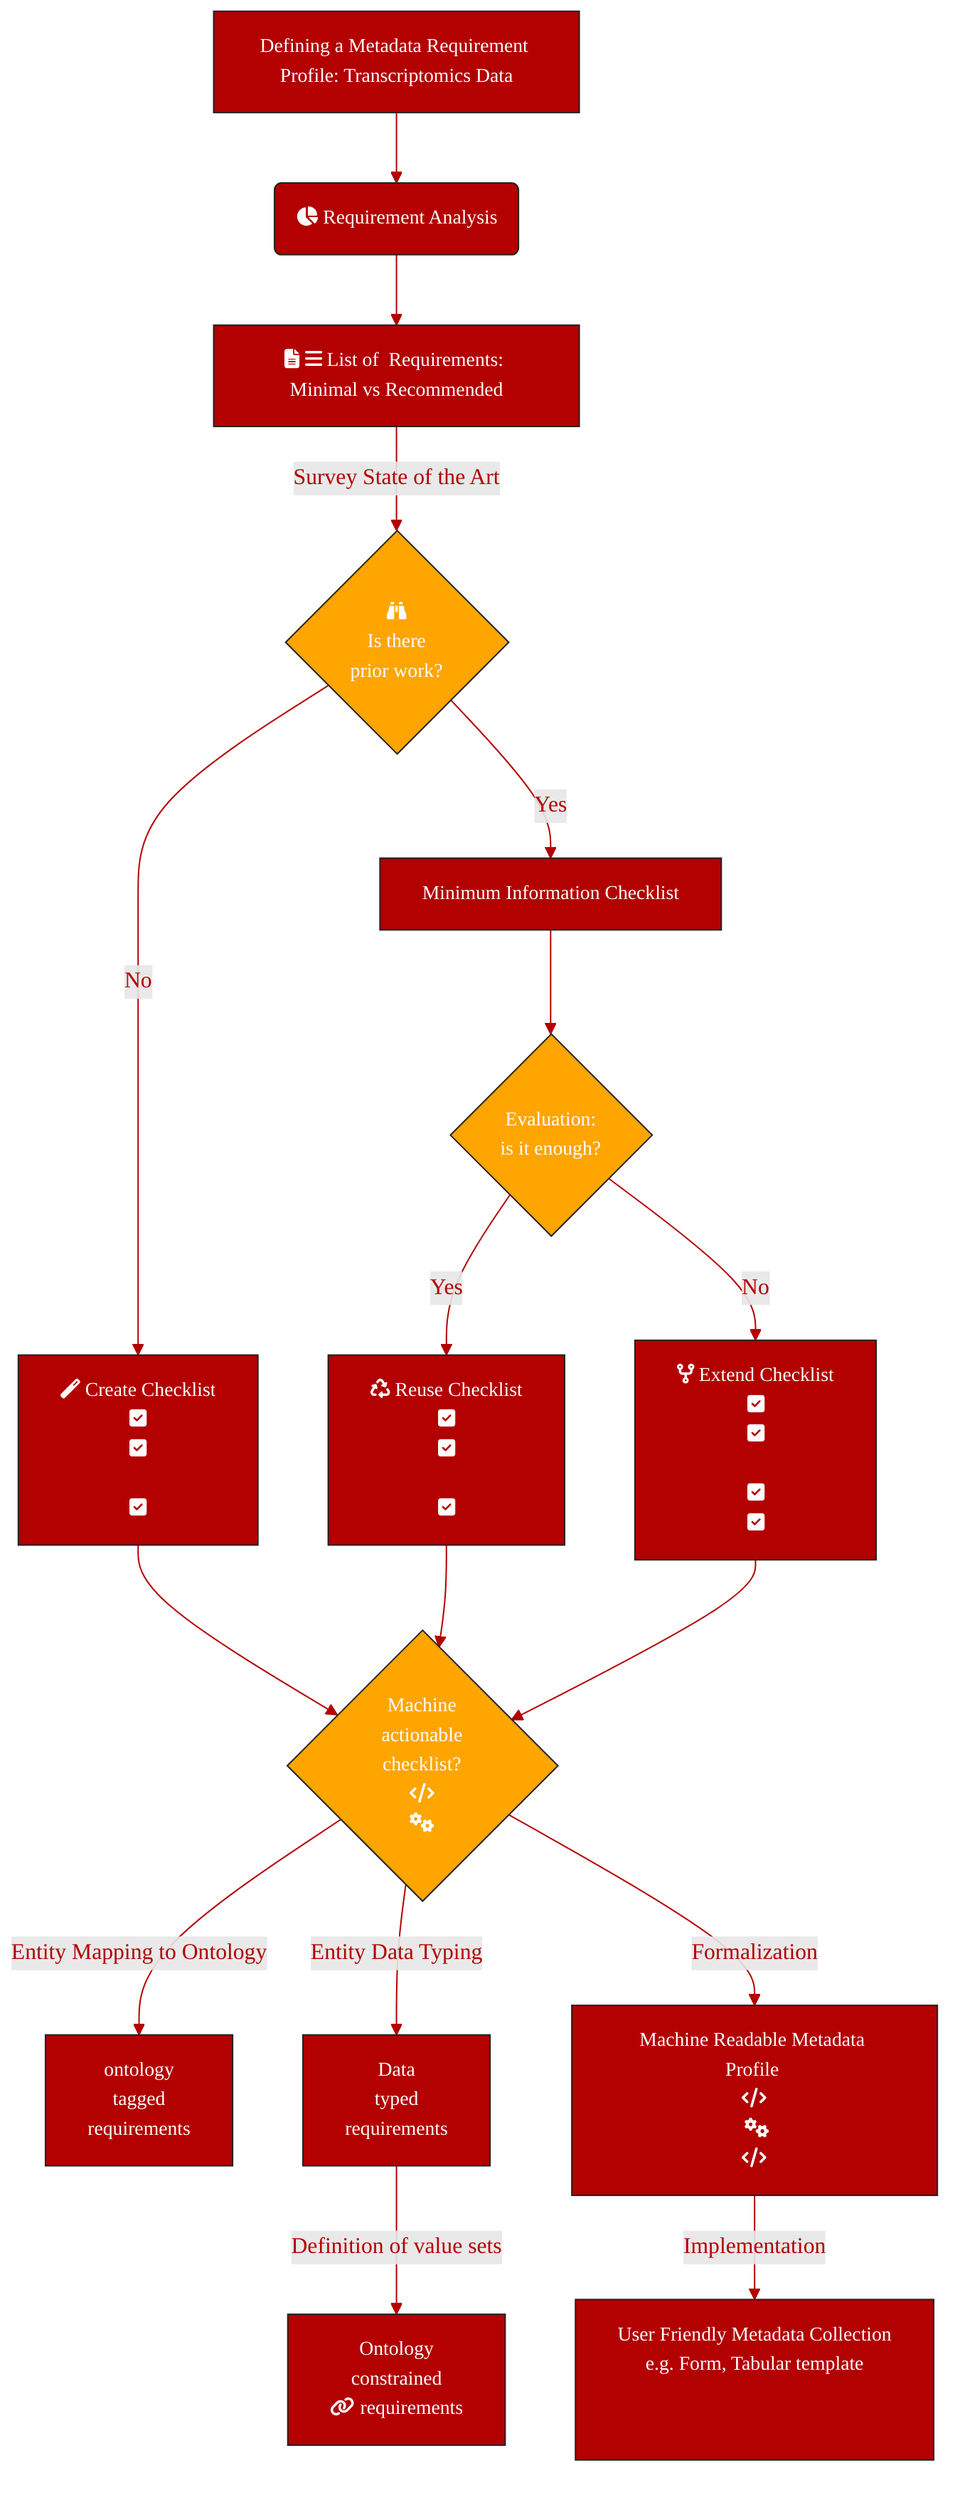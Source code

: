 graph TD
  A[Defining a Metadata Requirement Profile: Transcriptomics Data]:::box --> Z:::box
  Z(fa:fa-pie-chart Requirement  Analysis) --> W[fa:fa-file-text fa:fa-bars List of  Requirements: Minimal vs Recommended]

  W:::box --> |Survey State of the Art| C{fa:fa-binoculars <br> Is there<br> prior work?}:::box1


  C --> |No| E[fa:fa-magic Create Checklist <br>fa:fa-check-square<br>fa:fa-check-square<br>fa:fa-square-o<br>fa:fa-check-square]:::box
  C --> |Yes| D[Minimum Information Checklist]:::box
  D --> G{Evaluation:<br> is it enough?}:::box1
  G --> |Yes| H[fa:fa-recycle Reuse Checklist <br>fa:fa-check-square<br>fa:fa-check-square<br>fa:fa-square-o<br>fa:fa-check-square]:::box
  G --> |No| I[fa:fa-code-fork Extend Checklist <br>fa:fa-check-square<br>fa:fa-check-square<br>fa:fa-square-o<br>fa:fa-check-square<br>fa:fa-check-square]:::box
  H --> K{Machine<br> actionable<br> checklist?<br>fa:fa-code<br> fa:fa-cogs}:::box1
  E --> K{Machine<br> actionable<br> checklist?<br>fa:fa-code<br> fa:fa-cogs}:::box1
  I --> K{Machine<br> actionable<br> checklist?<br>fa:fa-code<br> fa:fa-cogs}:::box1
  K --> |Entity Mapping to Ontology| L[ontology<br> tagged <br>requirements]:::box

  K --> |Entity Data Typing| M[Data<br> typed<br> requirements]:::box
  M --> |Definition of value sets| N[Ontology<br> constrained<br> fa:fa-link requirements]:::box
  K --> |Formalization| J[Machine Readable Metadata Profile <br>fa:fa-code<br> fa:fa-cogs<br>fa:fa-code]:::box
  J --> |Implementation| O[User Friendly Metadata Collection <br> e.g. Form, Tabular template <br> fa:fa-file-excel-o fa:fa-file-excel-o fa:fa-file-excel-o<br> fa:fa-group fa:fa-group fa:fa-group]:::box
  
  linkStyle 0,1,2,3,4,5,6,7,8,9,10,11,12,13,14,15 stroke:#B30000,stroke-width:1px,color:#B30000,font-family:avenir;
  classDef box font-family:avenir,font-size:14px,fill:#B30000,stroke:#222,color:#fff,stroke-width:1px
  classDef box1 font-family:avenir,font-size:14px,fill:orange,stroke:#222,color:#fff,stroke-width:1px
